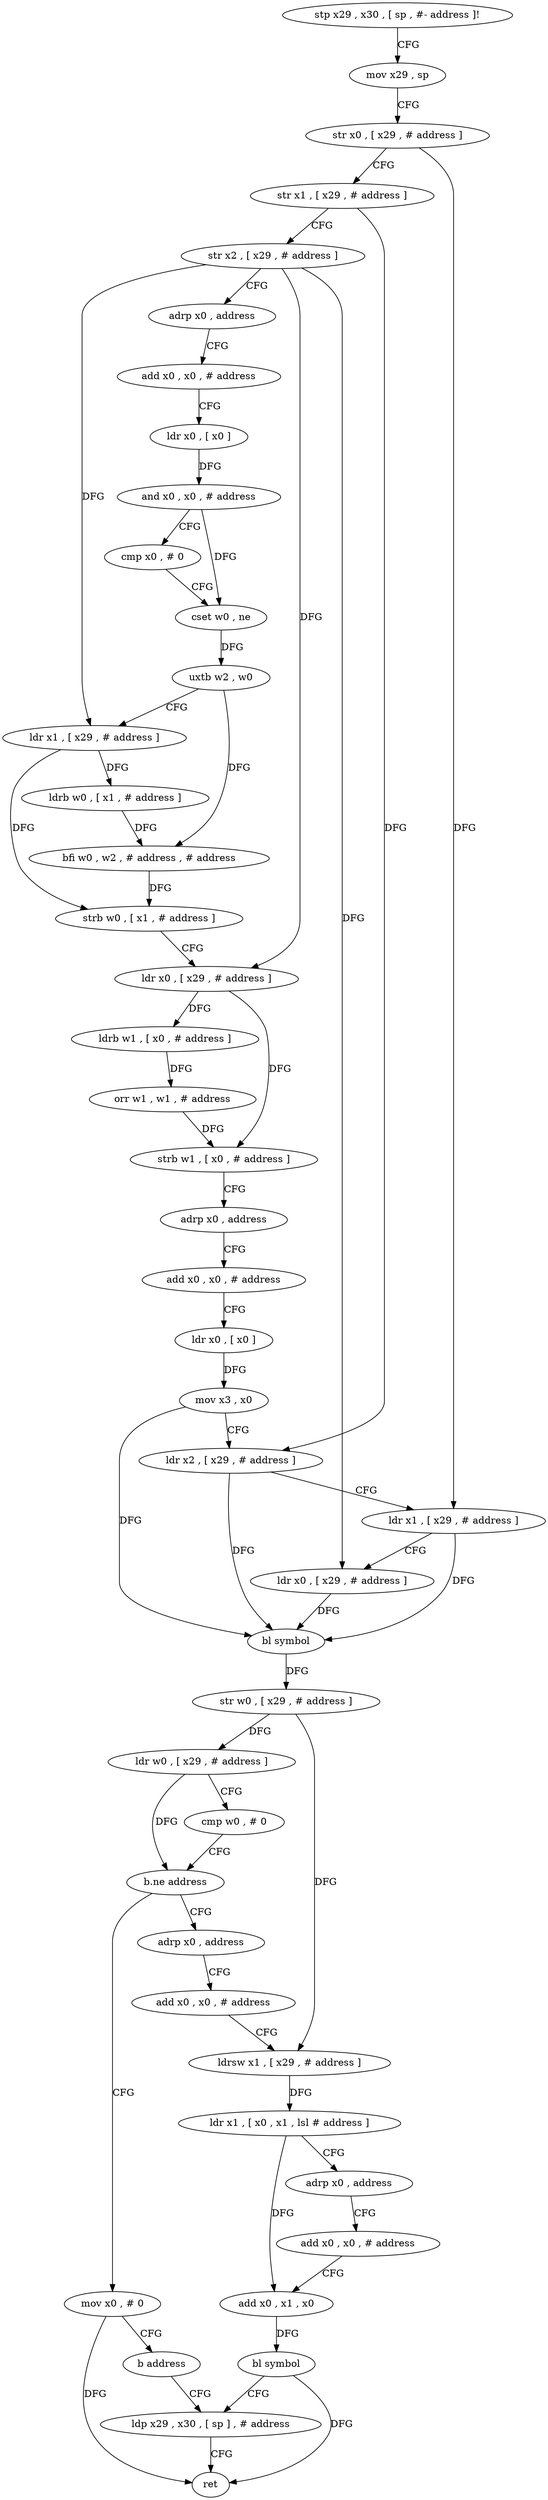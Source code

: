 digraph "func" {
"4403096" [label = "stp x29 , x30 , [ sp , #- address ]!" ]
"4403100" [label = "mov x29 , sp" ]
"4403104" [label = "str x0 , [ x29 , # address ]" ]
"4403108" [label = "str x1 , [ x29 , # address ]" ]
"4403112" [label = "str x2 , [ x29 , # address ]" ]
"4403116" [label = "adrp x0 , address" ]
"4403120" [label = "add x0 , x0 , # address" ]
"4403124" [label = "ldr x0 , [ x0 ]" ]
"4403128" [label = "and x0 , x0 , # address" ]
"4403132" [label = "cmp x0 , # 0" ]
"4403136" [label = "cset w0 , ne" ]
"4403140" [label = "uxtb w2 , w0" ]
"4403144" [label = "ldr x1 , [ x29 , # address ]" ]
"4403148" [label = "ldrb w0 , [ x1 , # address ]" ]
"4403152" [label = "bfi w0 , w2 , # address , # address" ]
"4403156" [label = "strb w0 , [ x1 , # address ]" ]
"4403160" [label = "ldr x0 , [ x29 , # address ]" ]
"4403164" [label = "ldrb w1 , [ x0 , # address ]" ]
"4403168" [label = "orr w1 , w1 , # address" ]
"4403172" [label = "strb w1 , [ x0 , # address ]" ]
"4403176" [label = "adrp x0 , address" ]
"4403180" [label = "add x0 , x0 , # address" ]
"4403184" [label = "ldr x0 , [ x0 ]" ]
"4403188" [label = "mov x3 , x0" ]
"4403192" [label = "ldr x2 , [ x29 , # address ]" ]
"4403196" [label = "ldr x1 , [ x29 , # address ]" ]
"4403200" [label = "ldr x0 , [ x29 , # address ]" ]
"4403204" [label = "bl symbol" ]
"4403208" [label = "str w0 , [ x29 , # address ]" ]
"4403212" [label = "ldr w0 , [ x29 , # address ]" ]
"4403216" [label = "cmp w0 , # 0" ]
"4403220" [label = "b.ne address" ]
"4403232" [label = "adrp x0 , address" ]
"4403224" [label = "mov x0 , # 0" ]
"4403236" [label = "add x0 , x0 , # address" ]
"4403240" [label = "ldrsw x1 , [ x29 , # address ]" ]
"4403244" [label = "ldr x1 , [ x0 , x1 , lsl # address ]" ]
"4403248" [label = "adrp x0 , address" ]
"4403252" [label = "add x0 , x0 , # address" ]
"4403256" [label = "add x0 , x1 , x0" ]
"4403260" [label = "bl symbol" ]
"4403264" [label = "ldp x29 , x30 , [ sp ] , # address" ]
"4403228" [label = "b address" ]
"4403268" [label = "ret" ]
"4403096" -> "4403100" [ label = "CFG" ]
"4403100" -> "4403104" [ label = "CFG" ]
"4403104" -> "4403108" [ label = "CFG" ]
"4403104" -> "4403196" [ label = "DFG" ]
"4403108" -> "4403112" [ label = "CFG" ]
"4403108" -> "4403192" [ label = "DFG" ]
"4403112" -> "4403116" [ label = "CFG" ]
"4403112" -> "4403144" [ label = "DFG" ]
"4403112" -> "4403160" [ label = "DFG" ]
"4403112" -> "4403200" [ label = "DFG" ]
"4403116" -> "4403120" [ label = "CFG" ]
"4403120" -> "4403124" [ label = "CFG" ]
"4403124" -> "4403128" [ label = "DFG" ]
"4403128" -> "4403132" [ label = "CFG" ]
"4403128" -> "4403136" [ label = "DFG" ]
"4403132" -> "4403136" [ label = "CFG" ]
"4403136" -> "4403140" [ label = "DFG" ]
"4403140" -> "4403144" [ label = "CFG" ]
"4403140" -> "4403152" [ label = "DFG" ]
"4403144" -> "4403148" [ label = "DFG" ]
"4403144" -> "4403156" [ label = "DFG" ]
"4403148" -> "4403152" [ label = "DFG" ]
"4403152" -> "4403156" [ label = "DFG" ]
"4403156" -> "4403160" [ label = "CFG" ]
"4403160" -> "4403164" [ label = "DFG" ]
"4403160" -> "4403172" [ label = "DFG" ]
"4403164" -> "4403168" [ label = "DFG" ]
"4403168" -> "4403172" [ label = "DFG" ]
"4403172" -> "4403176" [ label = "CFG" ]
"4403176" -> "4403180" [ label = "CFG" ]
"4403180" -> "4403184" [ label = "CFG" ]
"4403184" -> "4403188" [ label = "DFG" ]
"4403188" -> "4403192" [ label = "CFG" ]
"4403188" -> "4403204" [ label = "DFG" ]
"4403192" -> "4403196" [ label = "CFG" ]
"4403192" -> "4403204" [ label = "DFG" ]
"4403196" -> "4403200" [ label = "CFG" ]
"4403196" -> "4403204" [ label = "DFG" ]
"4403200" -> "4403204" [ label = "DFG" ]
"4403204" -> "4403208" [ label = "DFG" ]
"4403208" -> "4403212" [ label = "DFG" ]
"4403208" -> "4403240" [ label = "DFG" ]
"4403212" -> "4403216" [ label = "CFG" ]
"4403212" -> "4403220" [ label = "DFG" ]
"4403216" -> "4403220" [ label = "CFG" ]
"4403220" -> "4403232" [ label = "CFG" ]
"4403220" -> "4403224" [ label = "CFG" ]
"4403232" -> "4403236" [ label = "CFG" ]
"4403224" -> "4403228" [ label = "CFG" ]
"4403224" -> "4403268" [ label = "DFG" ]
"4403236" -> "4403240" [ label = "CFG" ]
"4403240" -> "4403244" [ label = "DFG" ]
"4403244" -> "4403248" [ label = "CFG" ]
"4403244" -> "4403256" [ label = "DFG" ]
"4403248" -> "4403252" [ label = "CFG" ]
"4403252" -> "4403256" [ label = "CFG" ]
"4403256" -> "4403260" [ label = "DFG" ]
"4403260" -> "4403264" [ label = "CFG" ]
"4403260" -> "4403268" [ label = "DFG" ]
"4403264" -> "4403268" [ label = "CFG" ]
"4403228" -> "4403264" [ label = "CFG" ]
}
